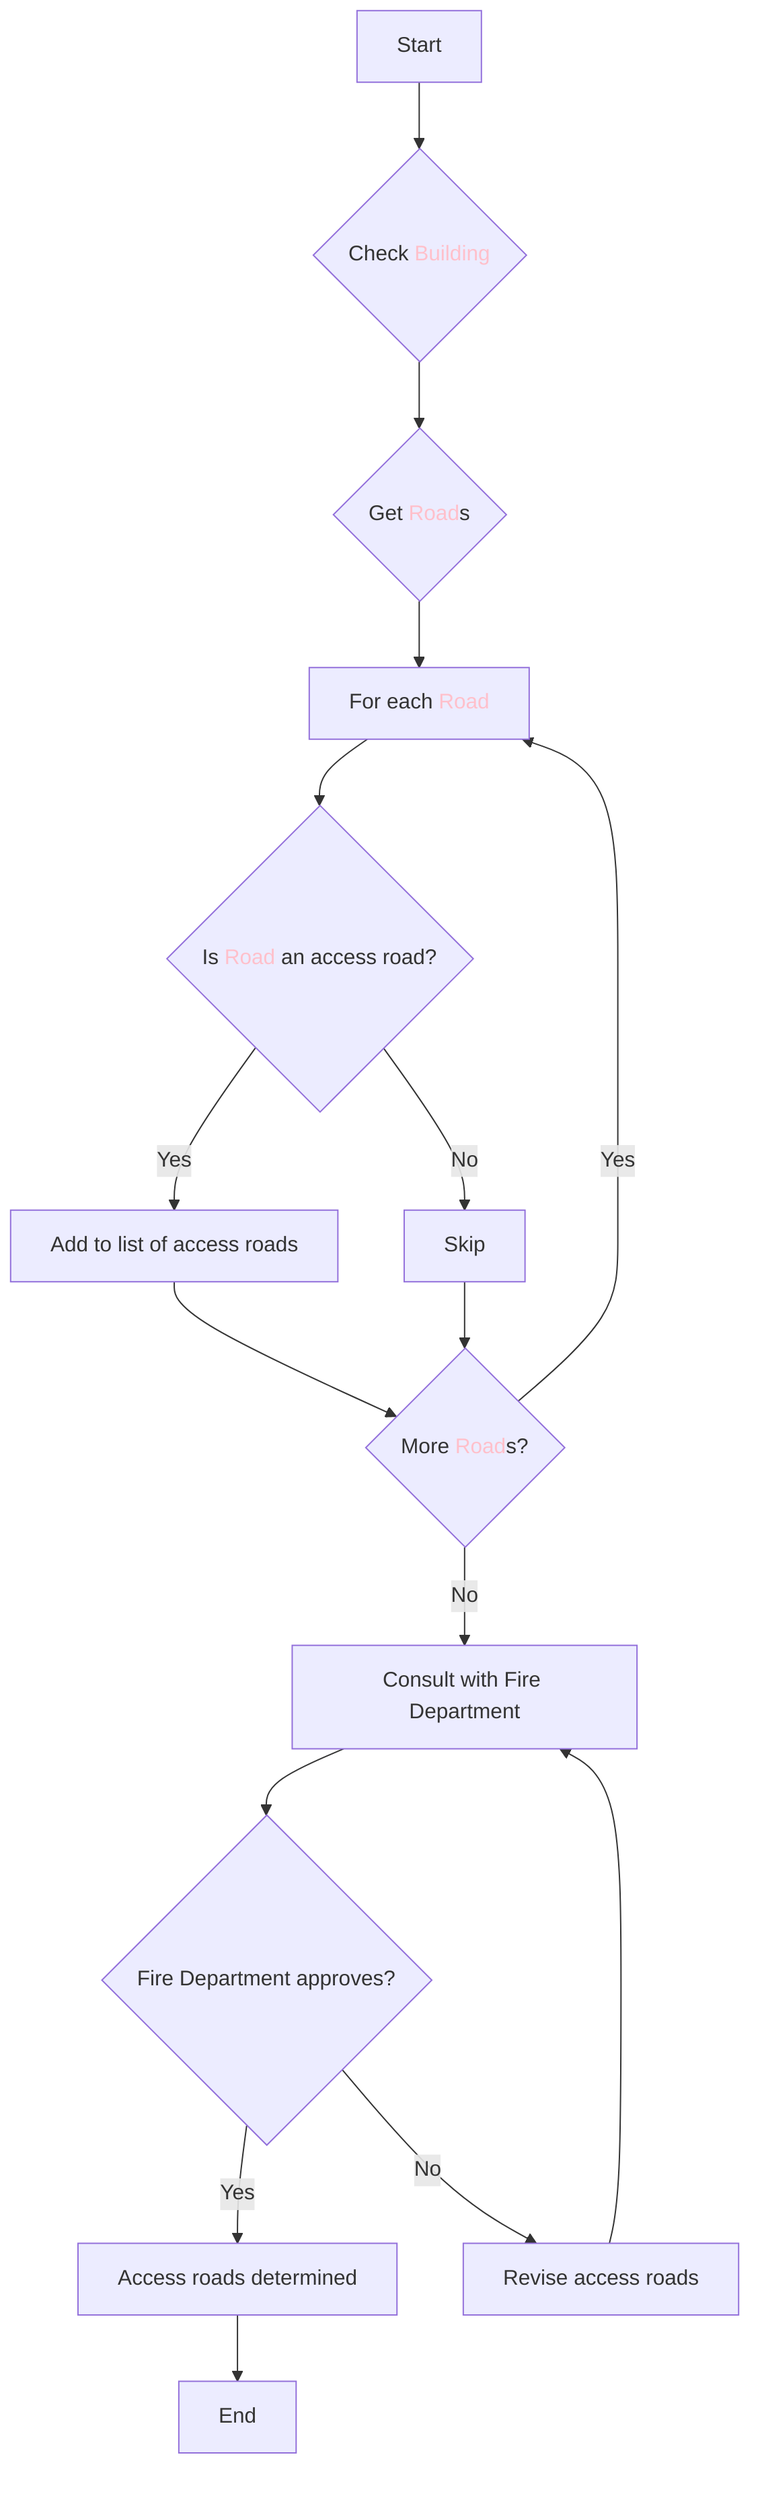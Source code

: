 graph TD
    A[Start] --> B{Check <font color='pink'>Building</font>}
    B --> C{Get <font color='pink'>Road</font>s}
    C --> D[For each <font color='pink'>Road</font>]
    D --> E{Is <font color='pink'>Road</font> an access road?}
    E -->|Yes| F[Add to list of access roads]
    E -->|No| G[Skip]
    F --> H{More <font color='pink'>Road</font>s?}
    G --> H
    H -->|Yes| D
    H -->|No| I[Consult with Fire Department]
    I --> J{Fire Department approves?}
    J -->|Yes| K[Access roads determined]
    J -->|No| L[Revise access roads]
    L --> I
    K --> M[End]

classDef object fill:#FFC0CB,stroke:#333,stroke-width:2px;
classDef property fill:#ADD8E6,stroke:#333,stroke-width:2px;
class Building,Road object;